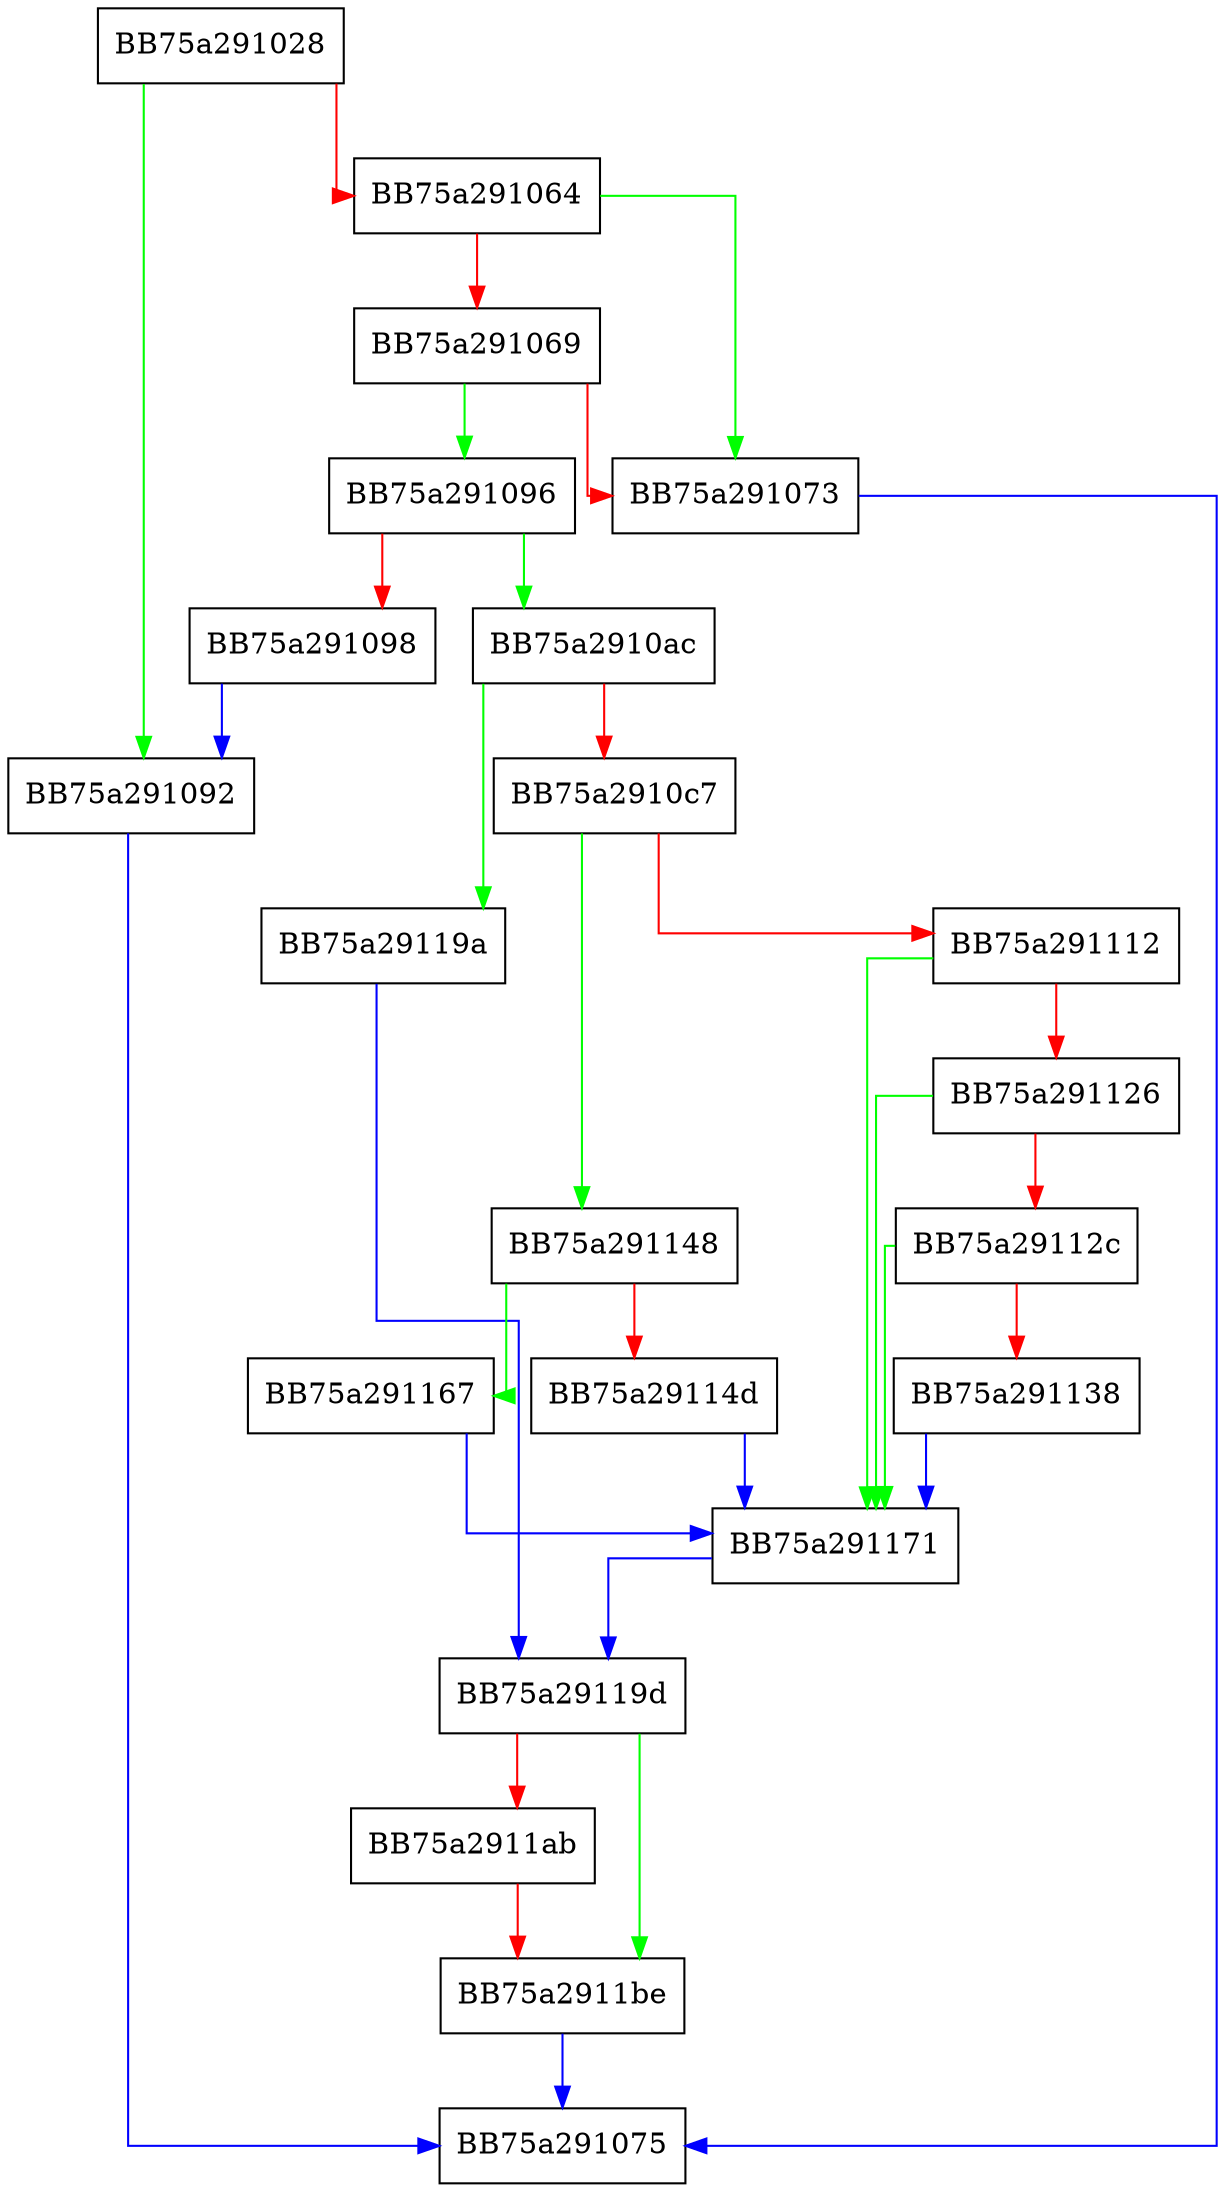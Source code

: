 digraph sqlite3ViewGetColumnNames {
  node [shape="box"];
  graph [splines=ortho];
  BB75a291028 -> BB75a291092 [color="green"];
  BB75a291028 -> BB75a291064 [color="red"];
  BB75a291064 -> BB75a291073 [color="green"];
  BB75a291064 -> BB75a291069 [color="red"];
  BB75a291069 -> BB75a291096 [color="green"];
  BB75a291069 -> BB75a291073 [color="red"];
  BB75a291073 -> BB75a291075 [color="blue"];
  BB75a291092 -> BB75a291075 [color="blue"];
  BB75a291096 -> BB75a2910ac [color="green"];
  BB75a291096 -> BB75a291098 [color="red"];
  BB75a291098 -> BB75a291092 [color="blue"];
  BB75a2910ac -> BB75a29119a [color="green"];
  BB75a2910ac -> BB75a2910c7 [color="red"];
  BB75a2910c7 -> BB75a291148 [color="green"];
  BB75a2910c7 -> BB75a291112 [color="red"];
  BB75a291112 -> BB75a291171 [color="green"];
  BB75a291112 -> BB75a291126 [color="red"];
  BB75a291126 -> BB75a291171 [color="green"];
  BB75a291126 -> BB75a29112c [color="red"];
  BB75a29112c -> BB75a291171 [color="green"];
  BB75a29112c -> BB75a291138 [color="red"];
  BB75a291138 -> BB75a291171 [color="blue"];
  BB75a291148 -> BB75a291167 [color="green"];
  BB75a291148 -> BB75a29114d [color="red"];
  BB75a29114d -> BB75a291171 [color="blue"];
  BB75a291167 -> BB75a291171 [color="blue"];
  BB75a291171 -> BB75a29119d [color="blue"];
  BB75a29119a -> BB75a29119d [color="blue"];
  BB75a29119d -> BB75a2911be [color="green"];
  BB75a29119d -> BB75a2911ab [color="red"];
  BB75a2911ab -> BB75a2911be [color="red"];
  BB75a2911be -> BB75a291075 [color="blue"];
}